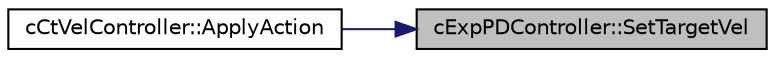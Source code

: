 digraph "cExpPDController::SetTargetVel"
{
 // LATEX_PDF_SIZE
  edge [fontname="Helvetica",fontsize="10",labelfontname="Helvetica",labelfontsize="10"];
  node [fontname="Helvetica",fontsize="10",shape=record];
  rankdir="RL";
  Node1 [label="cExpPDController::SetTargetVel",height=0.2,width=0.4,color="black", fillcolor="grey75", style="filled", fontcolor="black",tooltip=" "];
  Node1 -> Node2 [dir="back",color="midnightblue",fontsize="10",style="solid",fontname="Helvetica"];
  Node2 [label="cCtVelController::ApplyAction",height=0.2,width=0.4,color="black", fillcolor="white", style="filled",URL="$classc_ct_vel_controller.html#a5dcf21da61c3431f0d5faed8f319e2db",tooltip=" "];
}
